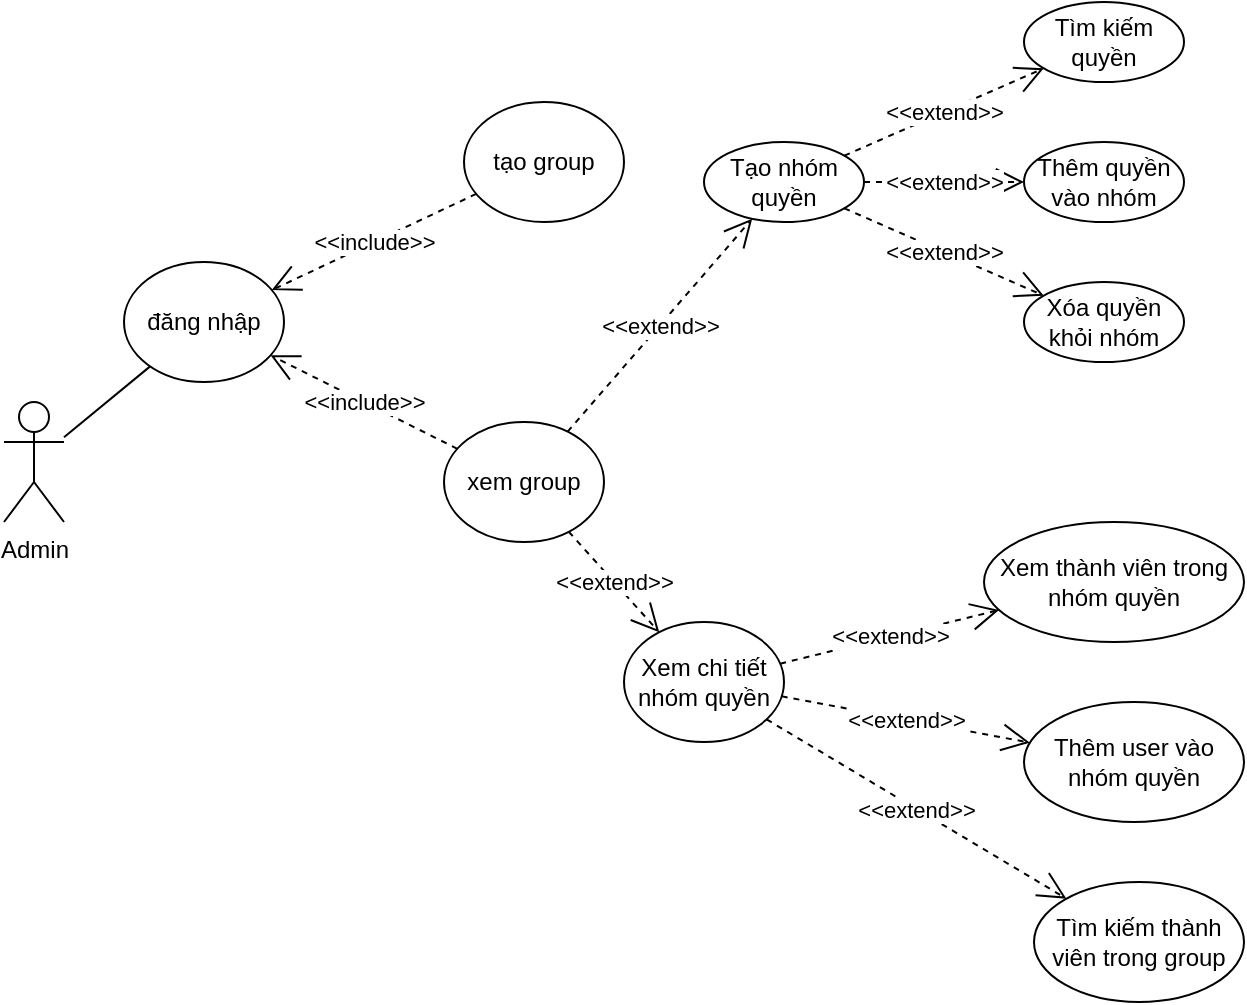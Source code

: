 <mxfile version="24.7.17">
  <diagram name="Page-1" id="amORR1UAQAAutwsOT3tN">
    <mxGraphModel dx="1290" dy="563" grid="1" gridSize="10" guides="1" tooltips="1" connect="1" arrows="1" fold="1" page="1" pageScale="1" pageWidth="850" pageHeight="1100" math="0" shadow="0">
      <root>
        <mxCell id="0" />
        <mxCell id="1" parent="0" />
        <mxCell id="Q4h5YGl_CawJlgQXMVtK-1" value="Admin" style="shape=umlActor;verticalLabelPosition=bottom;verticalAlign=top;html=1;outlineConnect=0;" vertex="1" parent="1">
          <mxGeometry x="60" y="220" width="30" height="60" as="geometry" />
        </mxCell>
        <mxCell id="Q4h5YGl_CawJlgQXMVtK-3" value="Tạo nhóm quyền" style="ellipse;whiteSpace=wrap;html=1;" vertex="1" parent="1">
          <mxGeometry x="410" y="90" width="80" height="40" as="geometry" />
        </mxCell>
        <mxCell id="Q4h5YGl_CawJlgQXMVtK-4" value="Xem chi tiết nhóm quyền" style="ellipse;whiteSpace=wrap;html=1;" vertex="1" parent="1">
          <mxGeometry x="370" y="330" width="80" height="60" as="geometry" />
        </mxCell>
        <mxCell id="Q4h5YGl_CawJlgQXMVtK-6" value="Thêm quyền vào nhóm" style="ellipse;whiteSpace=wrap;html=1;" vertex="1" parent="1">
          <mxGeometry x="570" y="90" width="80" height="40" as="geometry" />
        </mxCell>
        <mxCell id="Q4h5YGl_CawJlgQXMVtK-7" value="&amp;lt;&amp;lt;extend&amp;gt;&amp;gt;" style="endArrow=open;endSize=12;dashed=1;html=1;rounded=0;strokeColor=default;align=center;verticalAlign=middle;fontFamily=Helvetica;fontSize=11;fontColor=default;labelBackgroundColor=default;edgeStyle=none;" edge="1" parent="1" source="Q4h5YGl_CawJlgQXMVtK-3" target="Q4h5YGl_CawJlgQXMVtK-6">
          <mxGeometry width="160" relative="1" as="geometry">
            <mxPoint x="490" y="269" as="sourcePoint" />
            <mxPoint x="440" y="331" as="targetPoint" />
            <mxPoint as="offset" />
          </mxGeometry>
        </mxCell>
        <mxCell id="Q4h5YGl_CawJlgQXMVtK-8" value="&amp;lt;&amp;lt;extend&amp;gt;&amp;gt;" style="endArrow=open;endSize=12;dashed=1;html=1;rounded=0;strokeColor=default;align=center;verticalAlign=middle;fontFamily=Helvetica;fontSize=11;fontColor=default;labelBackgroundColor=default;edgeStyle=none;" edge="1" parent="1" source="Q4h5YGl_CawJlgQXMVtK-3" target="Q4h5YGl_CawJlgQXMVtK-9">
          <mxGeometry width="160" relative="1" as="geometry">
            <mxPoint x="458" y="163" as="sourcePoint" />
            <mxPoint x="543" y="147" as="targetPoint" />
            <mxPoint as="offset" />
          </mxGeometry>
        </mxCell>
        <mxCell id="Q4h5YGl_CawJlgQXMVtK-9" value="Xóa quyền khỏi nhóm" style="ellipse;whiteSpace=wrap;html=1;" vertex="1" parent="1">
          <mxGeometry x="570" y="160" width="80" height="40" as="geometry" />
        </mxCell>
        <mxCell id="Q4h5YGl_CawJlgQXMVtK-10" value="&amp;lt;&amp;lt;extend&amp;gt;&amp;gt;" style="endArrow=open;endSize=12;dashed=1;html=1;rounded=0;strokeColor=default;align=center;verticalAlign=middle;fontFamily=Helvetica;fontSize=11;fontColor=default;labelBackgroundColor=default;edgeStyle=none;" edge="1" parent="1" source="Q4h5YGl_CawJlgQXMVtK-3" target="Q4h5YGl_CawJlgQXMVtK-11">
          <mxGeometry width="160" relative="1" as="geometry">
            <mxPoint x="458" y="163" as="sourcePoint" />
            <mxPoint x="500" y="70" as="targetPoint" />
            <mxPoint as="offset" />
          </mxGeometry>
        </mxCell>
        <mxCell id="Q4h5YGl_CawJlgQXMVtK-11" value="Tìm kiếm quyền" style="ellipse;whiteSpace=wrap;html=1;" vertex="1" parent="1">
          <mxGeometry x="570" y="20" width="80" height="40" as="geometry" />
        </mxCell>
        <mxCell id="Q4h5YGl_CawJlgQXMVtK-13" value="Thêm user vào nhóm quyền" style="ellipse;whiteSpace=wrap;html=1;" vertex="1" parent="1">
          <mxGeometry x="570" y="370" width="110" height="60" as="geometry" />
        </mxCell>
        <mxCell id="Q4h5YGl_CawJlgQXMVtK-14" value="&amp;lt;&amp;lt;extend&amp;gt;&amp;gt;" style="endArrow=open;endSize=12;dashed=1;html=1;rounded=0;strokeColor=default;align=center;verticalAlign=middle;fontFamily=Helvetica;fontSize=11;fontColor=default;labelBackgroundColor=default;edgeStyle=none;" edge="1" parent="1" source="Q4h5YGl_CawJlgQXMVtK-4" target="Q4h5YGl_CawJlgQXMVtK-13">
          <mxGeometry width="160" relative="1" as="geometry">
            <mxPoint x="456" y="179" as="sourcePoint" />
            <mxPoint x="544" y="201" as="targetPoint" />
            <mxPoint as="offset" />
          </mxGeometry>
        </mxCell>
        <mxCell id="Q4h5YGl_CawJlgQXMVtK-15" value="xem group" style="ellipse;whiteSpace=wrap;html=1;" vertex="1" parent="1">
          <mxGeometry x="280" y="230" width="80" height="60" as="geometry" />
        </mxCell>
        <mxCell id="Q4h5YGl_CawJlgQXMVtK-16" value="&amp;lt;&amp;lt;extend&amp;gt;&amp;gt;" style="endArrow=open;endSize=12;dashed=1;html=1;rounded=0;strokeColor=default;align=center;verticalAlign=middle;fontFamily=Helvetica;fontSize=11;fontColor=default;labelBackgroundColor=default;edgeStyle=none;" edge="1" parent="1" source="Q4h5YGl_CawJlgQXMVtK-15" target="Q4h5YGl_CawJlgQXMVtK-4">
          <mxGeometry width="160" relative="1" as="geometry">
            <mxPoint x="450" y="153" as="sourcePoint" />
            <mxPoint x="550" y="197" as="targetPoint" />
            <mxPoint as="offset" />
          </mxGeometry>
        </mxCell>
        <mxCell id="Q4h5YGl_CawJlgQXMVtK-17" value="&amp;lt;&amp;lt;extend&amp;gt;&amp;gt;" style="endArrow=open;endSize=12;dashed=1;html=1;rounded=0;strokeColor=default;align=center;verticalAlign=middle;fontFamily=Helvetica;fontSize=11;fontColor=default;labelBackgroundColor=default;edgeStyle=none;" edge="1" parent="1" source="Q4h5YGl_CawJlgQXMVtK-15" target="Q4h5YGl_CawJlgQXMVtK-3">
          <mxGeometry width="160" relative="1" as="geometry">
            <mxPoint x="380" y="280" as="sourcePoint" />
            <mxPoint x="440" y="320" as="targetPoint" />
            <mxPoint as="offset" />
          </mxGeometry>
        </mxCell>
        <mxCell id="Q4h5YGl_CawJlgQXMVtK-18" value="Xem thành viên trong nhóm quyền" style="ellipse;whiteSpace=wrap;html=1;" vertex="1" parent="1">
          <mxGeometry x="550" y="280" width="130" height="60" as="geometry" />
        </mxCell>
        <mxCell id="Q4h5YGl_CawJlgQXMVtK-19" value="&amp;lt;&amp;lt;extend&amp;gt;&amp;gt;" style="endArrow=open;endSize=12;dashed=1;html=1;rounded=0;strokeColor=default;align=center;verticalAlign=middle;fontFamily=Helvetica;fontSize=11;fontColor=default;labelBackgroundColor=default;edgeStyle=none;" edge="1" parent="1" source="Q4h5YGl_CawJlgQXMVtK-4" target="Q4h5YGl_CawJlgQXMVtK-18">
          <mxGeometry width="160" relative="1" as="geometry">
            <mxPoint x="370" y="234" as="sourcePoint" />
            <mxPoint x="445" y="139" as="targetPoint" />
            <mxPoint as="offset" />
          </mxGeometry>
        </mxCell>
        <mxCell id="Q4h5YGl_CawJlgQXMVtK-20" value="Tìm kiếm thành viên trong group" style="ellipse;whiteSpace=wrap;html=1;" vertex="1" parent="1">
          <mxGeometry x="575" y="460" width="105" height="60" as="geometry" />
        </mxCell>
        <mxCell id="Q4h5YGl_CawJlgQXMVtK-21" value="&amp;lt;&amp;lt;extend&amp;gt;&amp;gt;" style="endArrow=open;endSize=12;dashed=1;html=1;rounded=0;strokeColor=default;align=center;verticalAlign=middle;fontFamily=Helvetica;fontSize=11;fontColor=default;labelBackgroundColor=default;edgeStyle=none;" edge="1" parent="1" source="Q4h5YGl_CawJlgQXMVtK-4" target="Q4h5YGl_CawJlgQXMVtK-20">
          <mxGeometry width="160" relative="1" as="geometry">
            <mxPoint x="457" y="381" as="sourcePoint" />
            <mxPoint x="537" y="405" as="targetPoint" />
            <mxPoint as="offset" />
          </mxGeometry>
        </mxCell>
        <mxCell id="Q4h5YGl_CawJlgQXMVtK-23" value="tạo group" style="ellipse;whiteSpace=wrap;html=1;" vertex="1" parent="1">
          <mxGeometry x="290" y="70" width="80" height="60" as="geometry" />
        </mxCell>
        <mxCell id="Q4h5YGl_CawJlgQXMVtK-24" value="" style="endArrow=none;html=1;rounded=0;" edge="1" parent="1" source="Q4h5YGl_CawJlgQXMVtK-1" target="Q4h5YGl_CawJlgQXMVtK-25">
          <mxGeometry width="50" height="50" relative="1" as="geometry">
            <mxPoint x="85" y="260" as="sourcePoint" />
            <mxPoint x="300" y="260" as="targetPoint" />
          </mxGeometry>
        </mxCell>
        <mxCell id="Q4h5YGl_CawJlgQXMVtK-25" value="đăng nhập" style="ellipse;whiteSpace=wrap;html=1;" vertex="1" parent="1">
          <mxGeometry x="120" y="150" width="80" height="60" as="geometry" />
        </mxCell>
        <mxCell id="Q4h5YGl_CawJlgQXMVtK-26" value="&amp;lt;&amp;lt;include&amp;gt;&amp;gt;" style="endArrow=open;endSize=12;dashed=1;html=1;rounded=0;strokeColor=default;align=center;verticalAlign=middle;fontFamily=Helvetica;fontSize=11;fontColor=default;labelBackgroundColor=default;edgeStyle=none;" edge="1" parent="1" source="Q4h5YGl_CawJlgQXMVtK-23" target="Q4h5YGl_CawJlgQXMVtK-25">
          <mxGeometry width="160" relative="1" as="geometry">
            <mxPoint x="362" y="235" as="sourcePoint" />
            <mxPoint x="444" y="138" as="targetPoint" />
            <mxPoint as="offset" />
          </mxGeometry>
        </mxCell>
        <mxCell id="Q4h5YGl_CawJlgQXMVtK-27" value="&amp;lt;&amp;lt;include&amp;gt;&amp;gt;" style="endArrow=open;endSize=12;dashed=1;html=1;rounded=0;strokeColor=default;align=center;verticalAlign=middle;fontFamily=Helvetica;fontSize=11;fontColor=default;labelBackgroundColor=default;edgeStyle=none;" edge="1" parent="1" source="Q4h5YGl_CawJlgQXMVtK-15" target="Q4h5YGl_CawJlgQXMVtK-25">
          <mxGeometry width="160" relative="1" as="geometry">
            <mxPoint x="295" y="135" as="sourcePoint" />
            <mxPoint x="205" y="175" as="targetPoint" />
            <mxPoint as="offset" />
          </mxGeometry>
        </mxCell>
      </root>
    </mxGraphModel>
  </diagram>
</mxfile>
